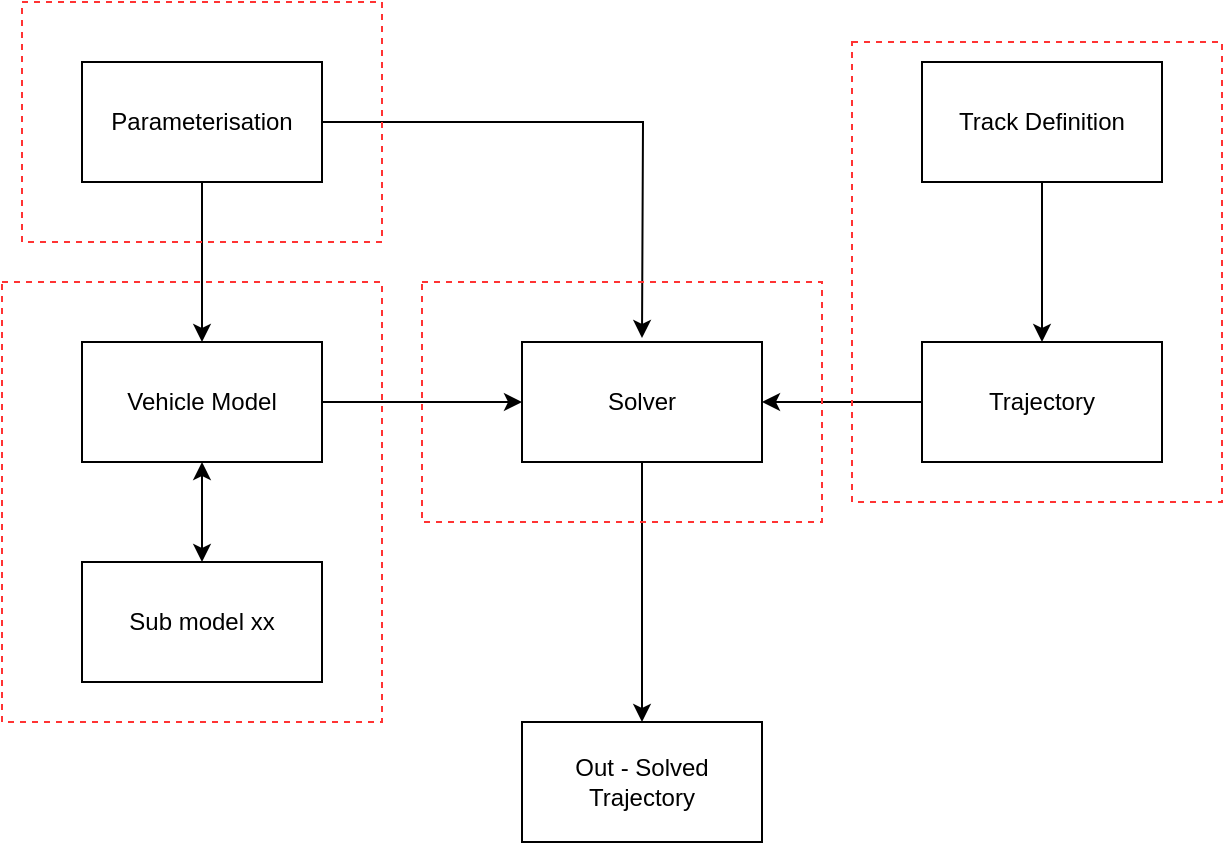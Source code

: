 <mxfile>
    <diagram id="4uFVF--TvaTOMErEtUcD" name="Page-1">
        <mxGraphModel dx="945" dy="627" grid="1" gridSize="10" guides="1" tooltips="1" connect="1" arrows="1" fold="1" page="1" pageScale="1" pageWidth="827" pageHeight="1169" math="0" shadow="0">
            <root>
                <mxCell id="0"/>
                <mxCell id="1" parent="0"/>
                <mxCell id="12" value="" style="edgeStyle=orthogonalEdgeStyle;rounded=0;orthogonalLoop=1;jettySize=auto;html=1;startArrow=classic;startFill=1;" edge="1" parent="1" source="2" target="11">
                    <mxGeometry relative="1" as="geometry"/>
                </mxCell>
                <mxCell id="17" value="" style="edgeStyle=orthogonalEdgeStyle;rounded=0;orthogonalLoop=1;jettySize=auto;html=1;" edge="1" parent="1" source="2" target="15">
                    <mxGeometry relative="1" as="geometry"/>
                </mxCell>
                <mxCell id="2" value="Vehicle Model" style="whiteSpace=wrap;html=1;" vertex="1" parent="1">
                    <mxGeometry x="100" y="350" width="120" height="60" as="geometry"/>
                </mxCell>
                <mxCell id="10" value="" style="edgeStyle=orthogonalEdgeStyle;rounded=0;orthogonalLoop=1;jettySize=auto;html=1;" edge="1" parent="1" source="7" target="2">
                    <mxGeometry relative="1" as="geometry"/>
                </mxCell>
                <mxCell id="22" style="edgeStyle=orthogonalEdgeStyle;rounded=0;orthogonalLoop=1;jettySize=auto;html=1;exitX=1;exitY=0.5;exitDx=0;exitDy=0;startArrow=none;startFill=0;" edge="1" parent="1" source="7">
                    <mxGeometry relative="1" as="geometry">
                        <mxPoint x="380" y="348" as="targetPoint"/>
                    </mxGeometry>
                </mxCell>
                <mxCell id="7" value="Parameterisation" style="whiteSpace=wrap;html=1;" vertex="1" parent="1">
                    <mxGeometry x="100" y="210" width="120" height="60" as="geometry"/>
                </mxCell>
                <mxCell id="11" value="Sub model xx" style="whiteSpace=wrap;html=1;" vertex="1" parent="1">
                    <mxGeometry x="100" y="460" width="120" height="60" as="geometry"/>
                </mxCell>
                <mxCell id="16" value="" style="edgeStyle=orthogonalEdgeStyle;rounded=0;orthogonalLoop=1;jettySize=auto;html=1;" edge="1" parent="1" source="13" target="15">
                    <mxGeometry relative="1" as="geometry"/>
                </mxCell>
                <mxCell id="24" value="" style="edgeStyle=orthogonalEdgeStyle;rounded=0;orthogonalLoop=1;jettySize=auto;html=1;startArrow=classic;startFill=1;endArrow=none;endFill=0;" edge="1" parent="1" source="13" target="23">
                    <mxGeometry relative="1" as="geometry"/>
                </mxCell>
                <mxCell id="13" value="Trajectory" style="whiteSpace=wrap;html=1;" vertex="1" parent="1">
                    <mxGeometry x="520" y="350" width="120" height="60" as="geometry"/>
                </mxCell>
                <mxCell id="21" value="" style="edgeStyle=orthogonalEdgeStyle;rounded=0;orthogonalLoop=1;jettySize=auto;html=1;" edge="1" parent="1" source="15" target="20">
                    <mxGeometry relative="1" as="geometry"/>
                </mxCell>
                <mxCell id="15" value="Solver" style="whiteSpace=wrap;html=1;" vertex="1" parent="1">
                    <mxGeometry x="320" y="350" width="120" height="60" as="geometry"/>
                </mxCell>
                <mxCell id="20" value="Out - Solved Trajectory" style="whiteSpace=wrap;html=1;" vertex="1" parent="1">
                    <mxGeometry x="320" y="540" width="120" height="60" as="geometry"/>
                </mxCell>
                <mxCell id="23" value="Track Definition" style="whiteSpace=wrap;html=1;" vertex="1" parent="1">
                    <mxGeometry x="520" y="210" width="120" height="60" as="geometry"/>
                </mxCell>
                <mxCell id="25" value="" style="rounded=0;whiteSpace=wrap;html=1;dashed=1;strokeColor=#FF3333;fillColor=none;" vertex="1" parent="1">
                    <mxGeometry x="60" y="320" width="190" height="220" as="geometry"/>
                </mxCell>
                <mxCell id="26" value="" style="rounded=0;whiteSpace=wrap;html=1;dashed=1;strokeColor=#FF3333;fillColor=none;" vertex="1" parent="1">
                    <mxGeometry x="485" y="200" width="185" height="230" as="geometry"/>
                </mxCell>
                <mxCell id="27" value="" style="rounded=0;whiteSpace=wrap;html=1;dashed=1;strokeColor=#FF3333;fillColor=none;" vertex="1" parent="1">
                    <mxGeometry x="270" y="320" width="200" height="120" as="geometry"/>
                </mxCell>
                <mxCell id="28" value="" style="rounded=0;whiteSpace=wrap;html=1;dashed=1;strokeColor=#FF3333;fillColor=none;" vertex="1" parent="1">
                    <mxGeometry x="70" y="180" width="180" height="120" as="geometry"/>
                </mxCell>
            </root>
        </mxGraphModel>
    </diagram>
</mxfile>
